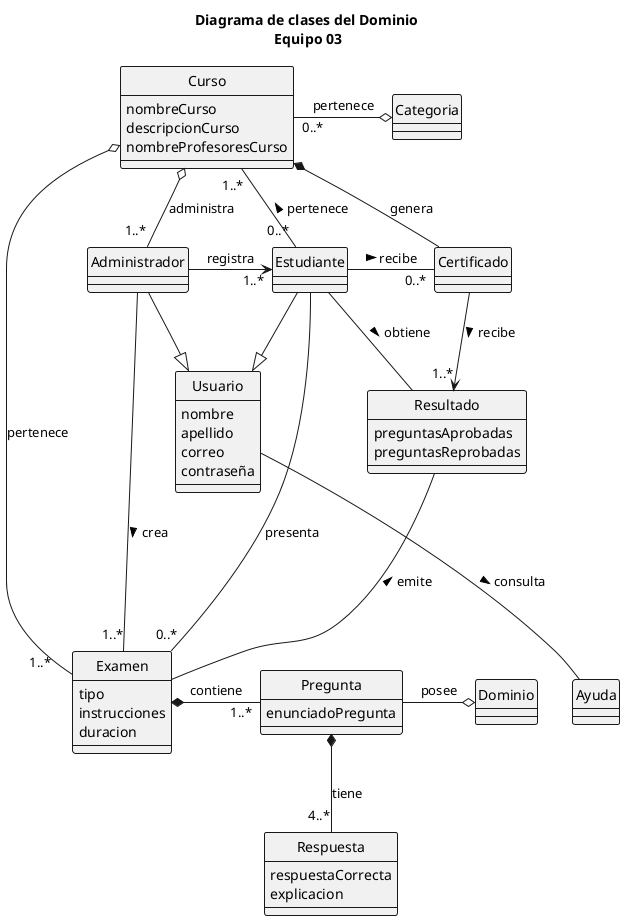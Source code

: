 @startuml "Diagrama de clases"

title "Diagrama de clases del Dominio\n Equipo 03"

skinparam ClassBorderThickness 1
skinparam style strictuml

class Usuario{
  nombre
  apellido
  correo
  contraseña 
}
class Administrador

class Estudiante{
}

class Ayuda

class Curso{
  nombreCurso
  descripcionCurso
  nombreProfesoresCurso
}
class Categoria

class Examen{
  tipo
  instrucciones
  duracion
}
class Resultado{
  preguntasAprobadas
  preguntasReprobadas
}

class Pregunta{
  enunciadoPregunta
}

class Dominio

class Respuesta{
  respuestaCorrecta
  explicacion
}
class Certificado{
}

Usuario <|-left- Administrador
Usuario <|-up- Estudiante
Usuario -down-- Ayuda: > consulta

Administrador -- "1..*"Examen: > crea
Administrador -right-> "     1..*"Estudiante: registra
Administrador "    1..*"-up-o Curso: administra

Estudiante "0..*"-right-"    1..*"Curso: > pertenece
Estudiante -right- "0..*"Examen: presenta
Estudiante -right- "0..*"Certificado: > recibe
Estudiante -right- Resultado: > obtiene

Examen *-right- "1..*"Pregunta: contiene
Examen -up-- Resultado: > emite

Pregunta *-down- "4..*" Respuesta: tiene
Pregunta -right-o Dominio: posee

Curso "0..*" -right-o Categoria: pertenece
Curso o----- "1..*    "Examen: pertenece
Curso *- Certificado: genera

Certificado --> "1..*"Resultado: recibe >

@enduml